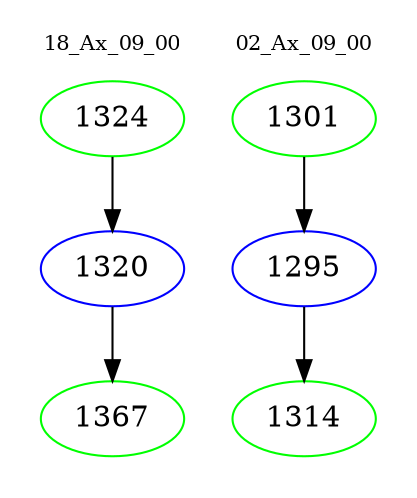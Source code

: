digraph{
subgraph cluster_0 {
color = white
label = "18_Ax_09_00";
fontsize=10;
T0_1324 [label="1324", color="green"]
T0_1324 -> T0_1320 [color="black"]
T0_1320 [label="1320", color="blue"]
T0_1320 -> T0_1367 [color="black"]
T0_1367 [label="1367", color="green"]
}
subgraph cluster_1 {
color = white
label = "02_Ax_09_00";
fontsize=10;
T1_1301 [label="1301", color="green"]
T1_1301 -> T1_1295 [color="black"]
T1_1295 [label="1295", color="blue"]
T1_1295 -> T1_1314 [color="black"]
T1_1314 [label="1314", color="green"]
}
}
